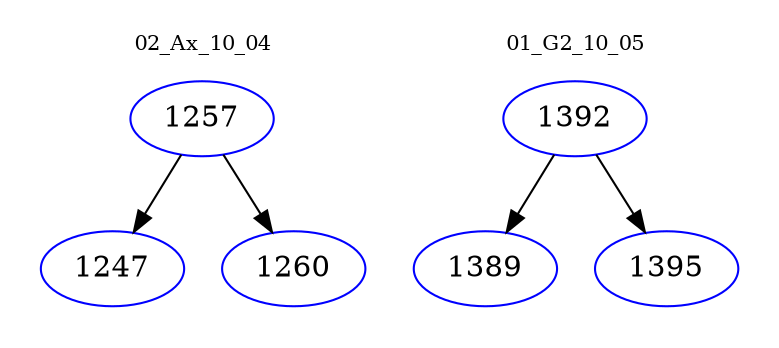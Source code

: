 digraph{
subgraph cluster_0 {
color = white
label = "02_Ax_10_04";
fontsize=10;
T0_1257 [label="1257", color="blue"]
T0_1257 -> T0_1247 [color="black"]
T0_1247 [label="1247", color="blue"]
T0_1257 -> T0_1260 [color="black"]
T0_1260 [label="1260", color="blue"]
}
subgraph cluster_1 {
color = white
label = "01_G2_10_05";
fontsize=10;
T1_1392 [label="1392", color="blue"]
T1_1392 -> T1_1389 [color="black"]
T1_1389 [label="1389", color="blue"]
T1_1392 -> T1_1395 [color="black"]
T1_1395 [label="1395", color="blue"]
}
}
